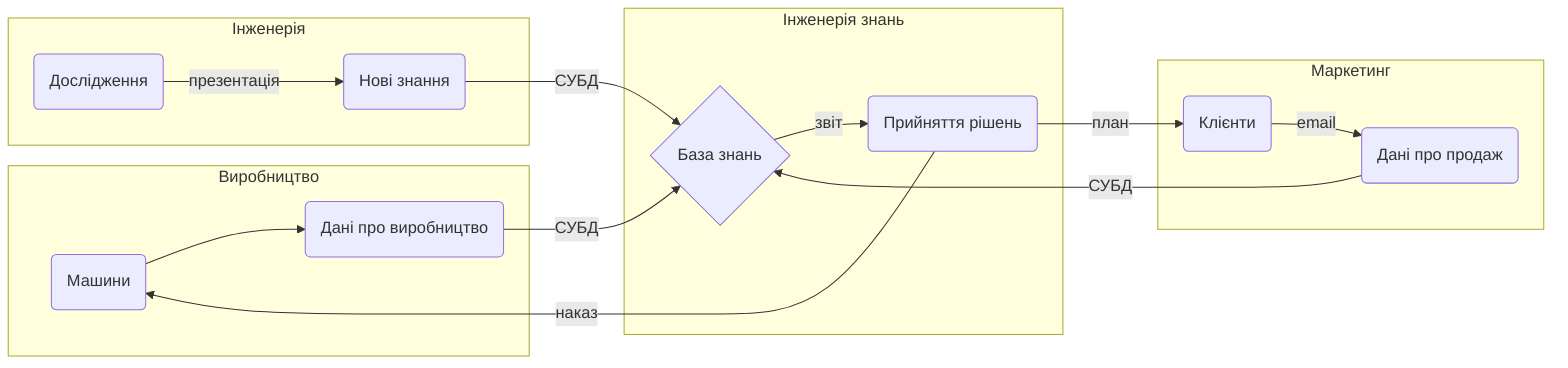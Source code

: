 graph LR
subgraph Виробництво
A(Машини) --> B(Дані про виробництво)
end

    subgraph Маркетинг
        C(Клієнти) -- email --> D(Дані про продаж)
    end

    subgraph Інженерія
        E(Дослідження) -- презентація --> F(Нові знання)
    end

    subgraph Інженерія знань
        B -- СУБД --> G{База знань}
        D -- СУБД --> G
        F -- СУБД --> G
        G -- звіт --> H(Прийняття рішень)
        H -- наказ --> A
        H -- план --> C
    end